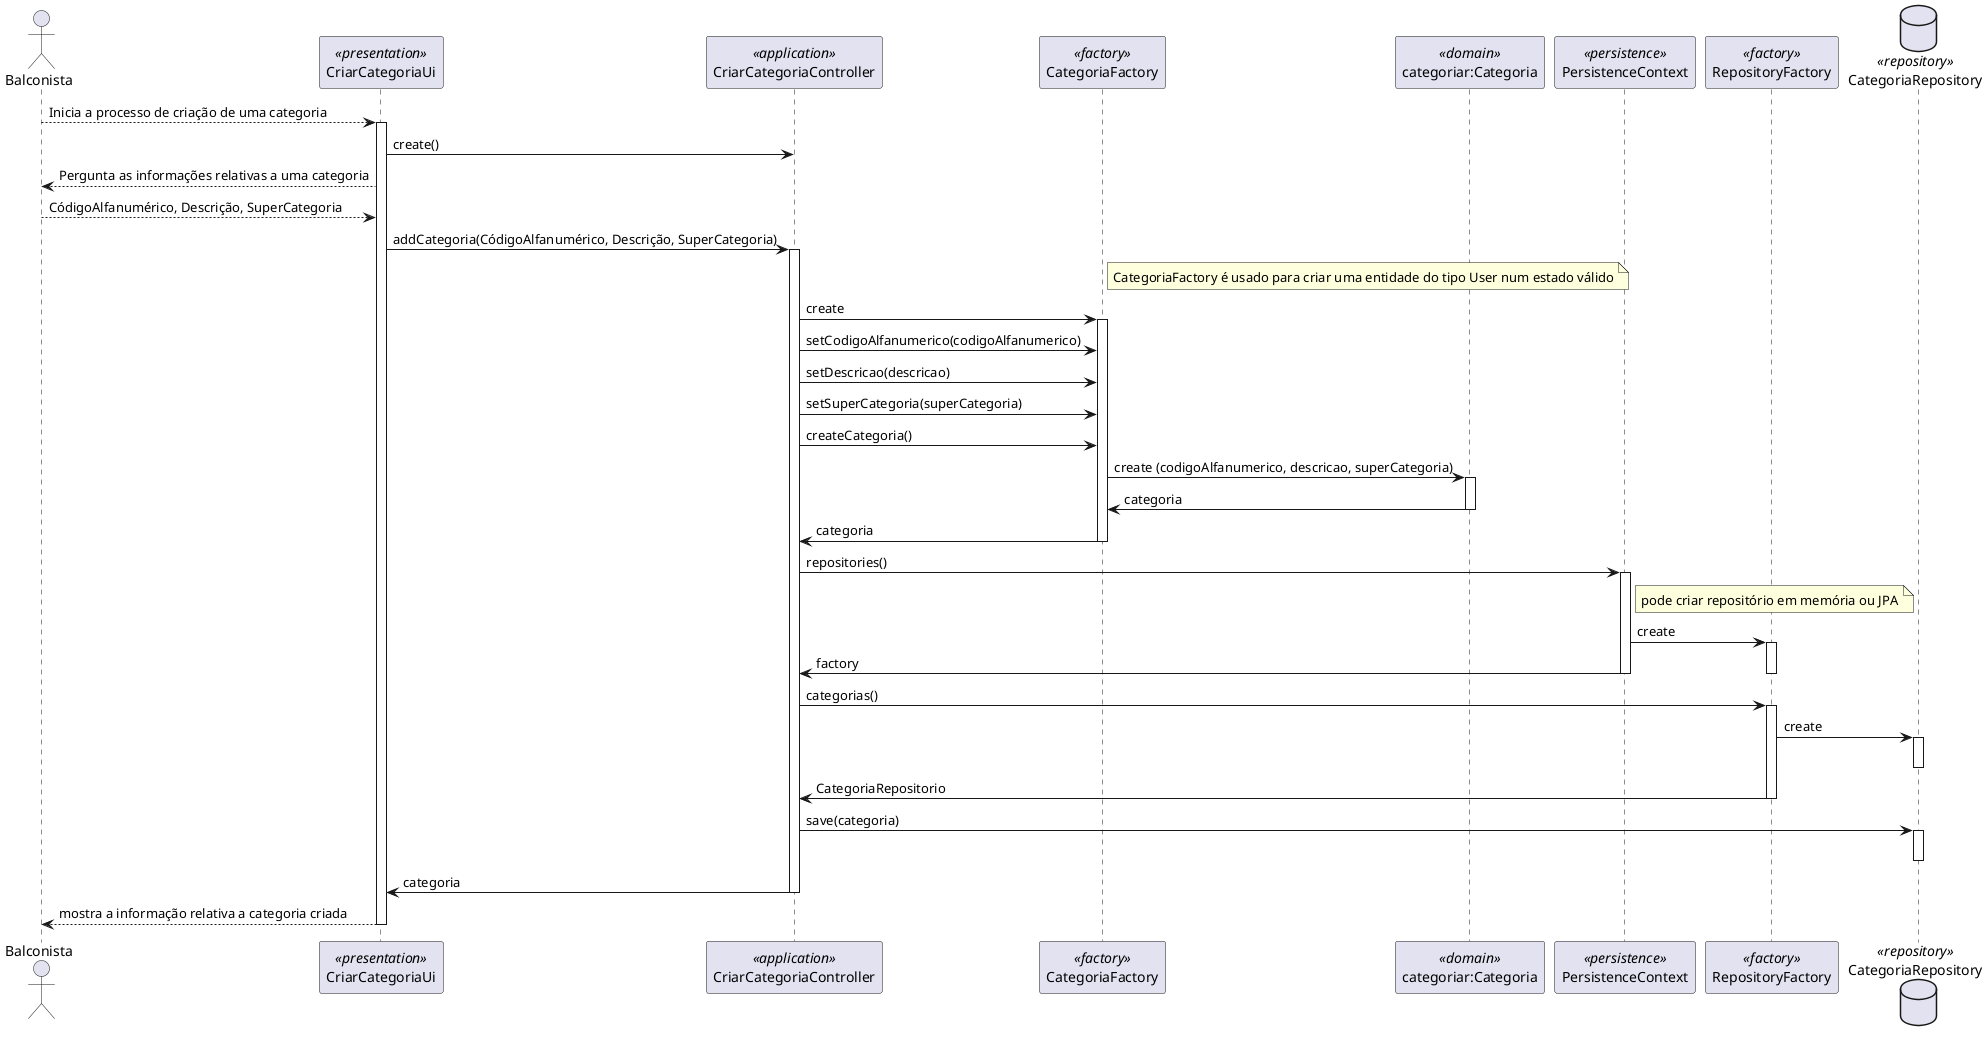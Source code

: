 @startuml
'http://plantuml.com/skinparam.html

actor Balconista as B
participant CriarCategoriaUi as UI <<presentation>>
participant CriarCategoriaController as Controller <<application>>
participant CategoriaFactory as FactoryCategoria <<factory>>
participant "categoriar:Categoria" as Domain <<domain>>
participant PersistenceContext as Persistence <<persistence>>
participant RepositoryFactory as Factory <<factory>>
database CategoriaRepository as Repository <<repository>>

B --> UI: Inicia a processo de criação de uma categoria
activate UI
    UI -> Controller: create()
    UI --> B: Pergunta as informações relativas a uma categoria
    B --> UI: CódigoAlfanumérico, Descrição, SuperCategoria


    UI -> Controller: addCategoria(CódigoAlfanumérico, Descrição, SuperCategoria)
    activate Controller
        note right of FactoryCategoria:CategoriaFactory é usado para criar uma entidade do tipo User num estado válido
        Controller -> FactoryCategoria: create
        activate FactoryCategoria
            Controller -> FactoryCategoria:setCodigoAlfanumerico(codigoAlfanumerico)
            Controller -> FactoryCategoria:setDescricao(descricao)
            Controller -> FactoryCategoria:setSuperCategoria(superCategoria)

            Controller -> FactoryCategoria:createCategoria()

            FactoryCategoria -> Domain: create (codigoAlfanumerico, descricao, superCategoria)
            activate Domain
            Domain->FactoryCategoria: categoria
            deactivate Domain
            FactoryCategoria -> Controller: categoria

        deactivate FactoryCategoria

        Controller -> Persistence: repositories()
        activate Persistence
            note right of Persistence: pode criar repositório em memória ou JPA
            Persistence -> Factory: create
            activate Factory
            Persistence -> Controller: factory
            deactivate Factory

        deactivate Persistence

        Controller -> Factory: categorias()
        activate Factory
            Factory -> Repository: create
            activate Repository
            deactivate Repository
            Factory -> Controller: CategoriaRepositorio
        deactivate Factory

        Controller->Repository:save(categoria)
        activate Repository
        deactivate Repository
        Controller->UI: categoria
    deactivate Controller

        UI-->B: mostra a informação relativa a categoria criada
deactivate UI
@enduml
